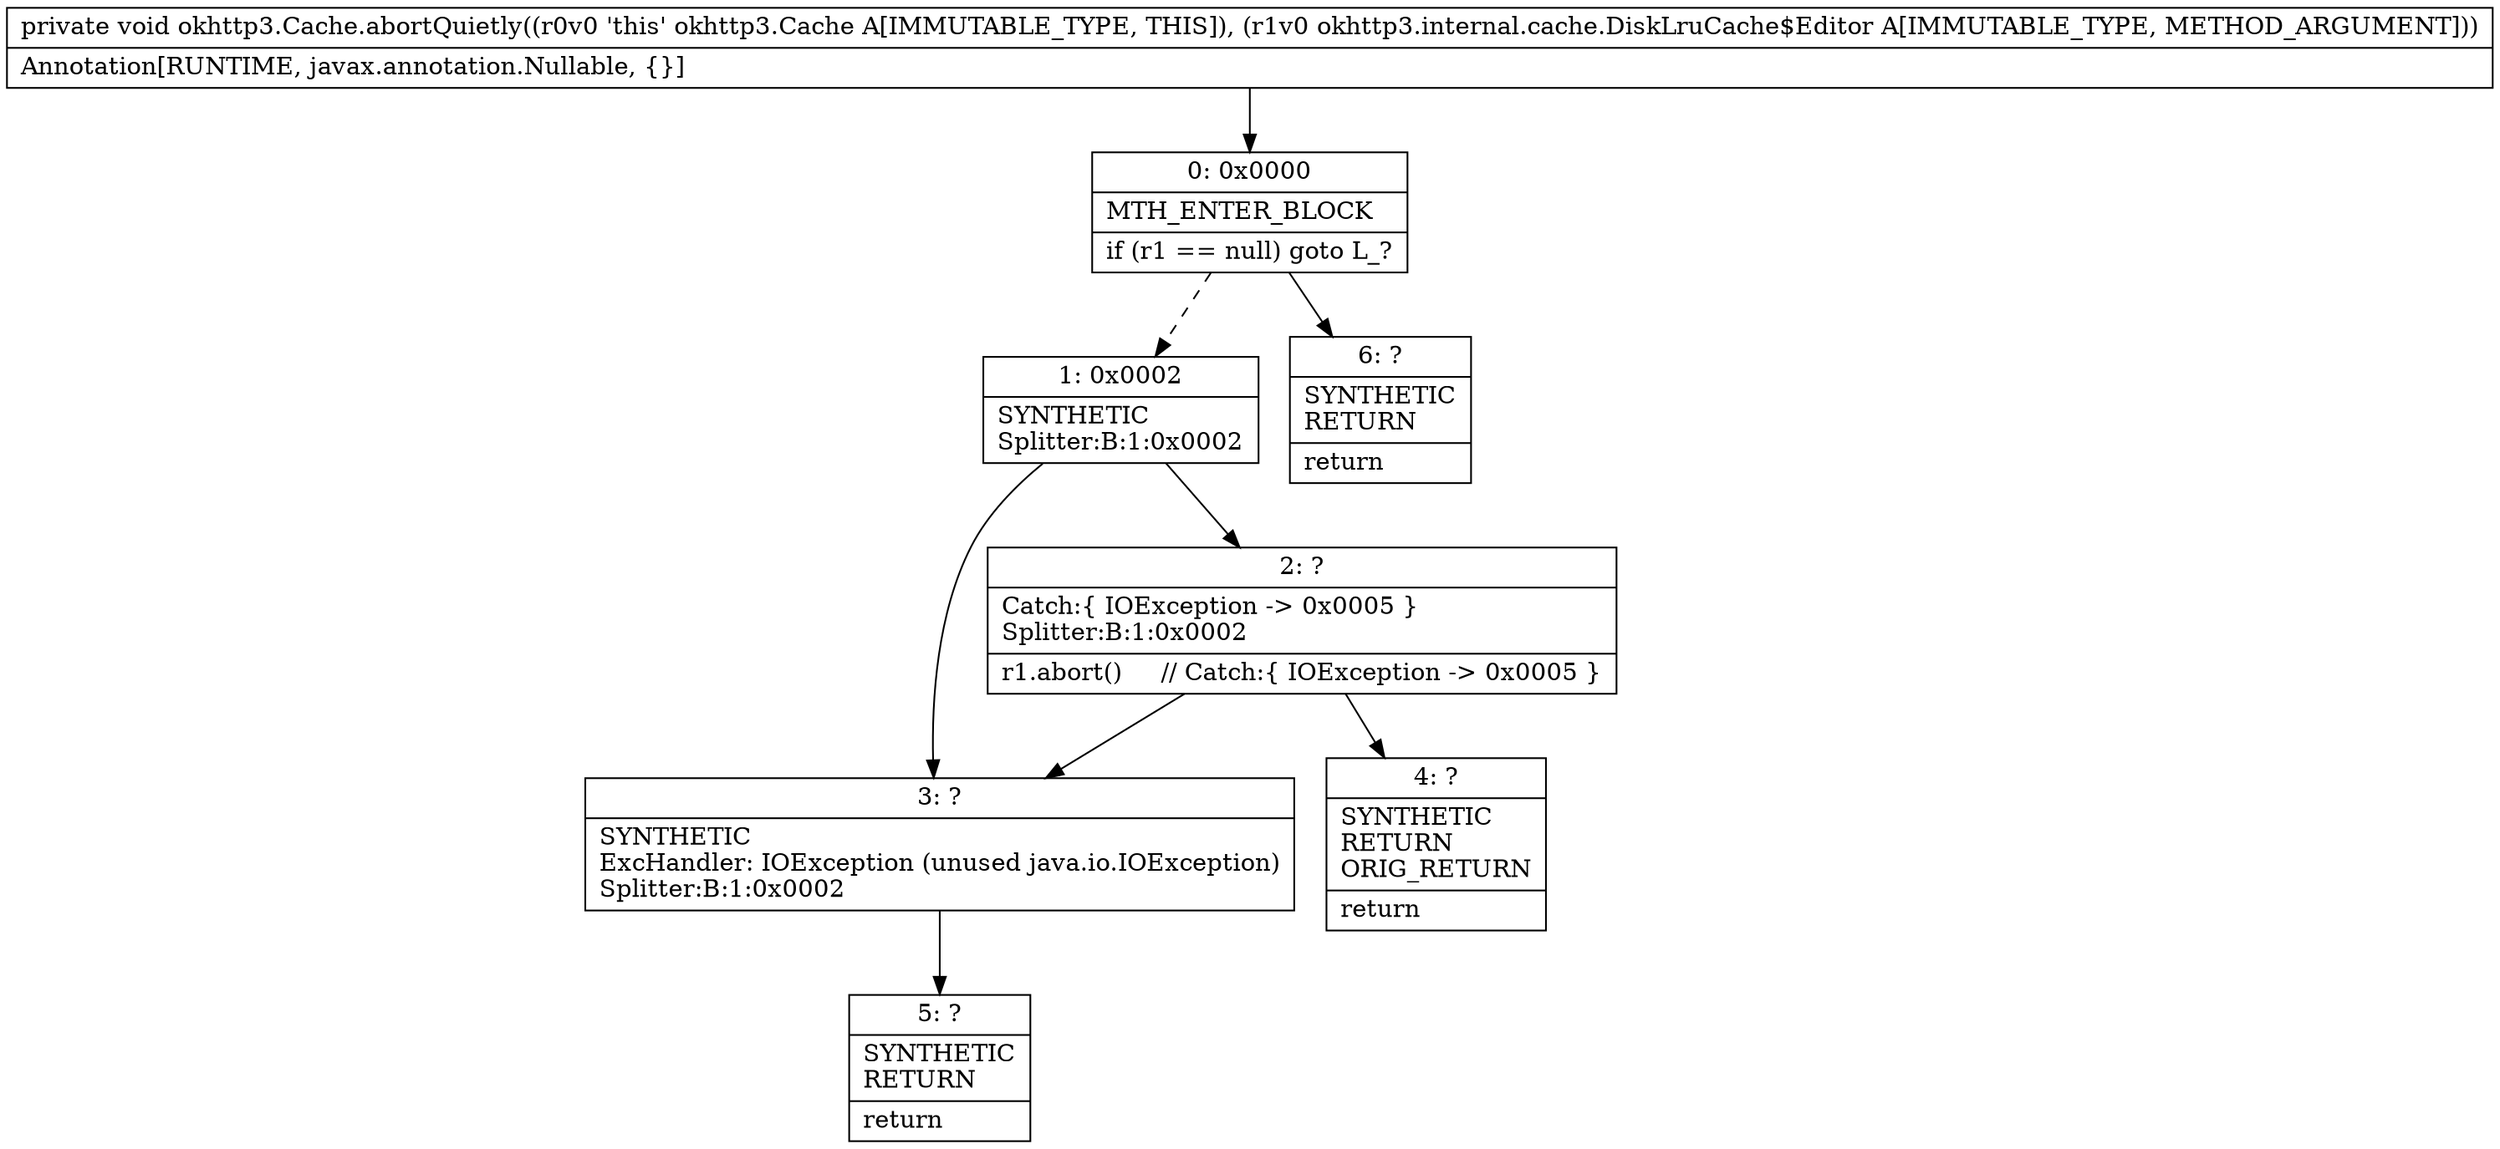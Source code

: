 digraph "CFG forokhttp3.Cache.abortQuietly(Lokhttp3\/internal\/cache\/DiskLruCache$Editor;)V" {
Node_0 [shape=record,label="{0\:\ 0x0000|MTH_ENTER_BLOCK\l|if (r1 == null) goto L_?\l}"];
Node_1 [shape=record,label="{1\:\ 0x0002|SYNTHETIC\lSplitter:B:1:0x0002\l}"];
Node_2 [shape=record,label="{2\:\ ?|Catch:\{ IOException \-\> 0x0005 \}\lSplitter:B:1:0x0002\l|r1.abort()     \/\/ Catch:\{ IOException \-\> 0x0005 \}\l}"];
Node_3 [shape=record,label="{3\:\ ?|SYNTHETIC\lExcHandler: IOException (unused java.io.IOException)\lSplitter:B:1:0x0002\l}"];
Node_4 [shape=record,label="{4\:\ ?|SYNTHETIC\lRETURN\lORIG_RETURN\l|return\l}"];
Node_5 [shape=record,label="{5\:\ ?|SYNTHETIC\lRETURN\l|return\l}"];
Node_6 [shape=record,label="{6\:\ ?|SYNTHETIC\lRETURN\l|return\l}"];
MethodNode[shape=record,label="{private void okhttp3.Cache.abortQuietly((r0v0 'this' okhttp3.Cache A[IMMUTABLE_TYPE, THIS]), (r1v0 okhttp3.internal.cache.DiskLruCache$Editor A[IMMUTABLE_TYPE, METHOD_ARGUMENT]))  | Annotation[RUNTIME, javax.annotation.Nullable, \{\}]\l}"];
MethodNode -> Node_0;
Node_0 -> Node_1[style=dashed];
Node_0 -> Node_6;
Node_1 -> Node_2;
Node_1 -> Node_3;
Node_2 -> Node_3;
Node_2 -> Node_4;
Node_3 -> Node_5;
}

